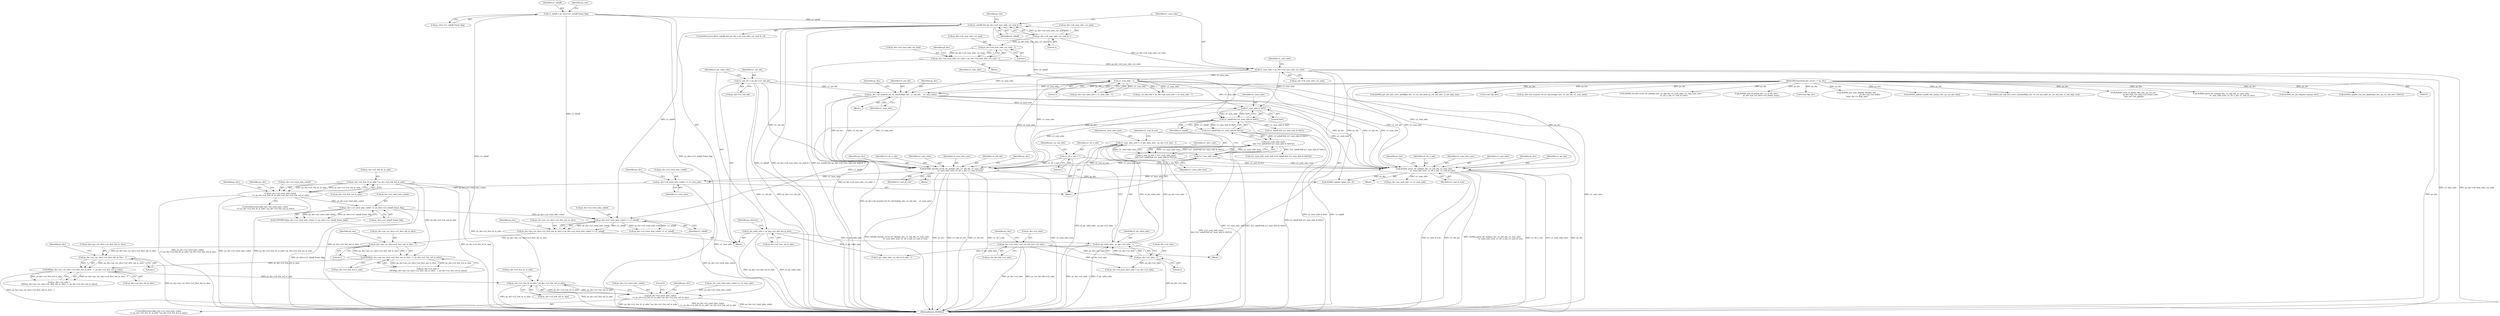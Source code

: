 digraph "0_Android_494561291a503840f385fbcd11d9bc5f4dc502b8_0@pointer" {
"1001435" [label="(Call,ps_dec->u2_frm_ht_in_mbs * ps_dec->u2_frm_wd_in_mbs)"];
"1000771" [label="(Call,ps_dec->u2_frm_ht_in_mbs * ps_dec->u2_frm_wd_in_mbs)"];
"1001029" [label="(Call,DIV(ps_dec->ps_cur_slice->u2_first_mb_in_slice - 1, ps_dec->u2_frm_wd_in_mbs))"];
"1001030" [label="(Call,ps_dec->ps_cur_slice->u2_first_mb_in_slice - 1)"];
"1001015" [label="(Call,ps_dec->ps_cur_slice->u2_first_mb_in_slice - 1)"];
"1000893" [label="(Call,ps_dec->ps_cur_slice->u2_first_mb_in_slice = ps_dec->u2_total_mbs_coded >> u1_mbaff)"];
"1000899" [label="(Call,ps_dec->u2_total_mbs_coded >> u1_mbaff)"];
"1000795" [label="(Call,ps_dec->u2_total_mbs_coded >> ps_slice->u1_mbaff_frame_flag)"];
"1000767" [label="(Call,ps_dec->u2_total_mbs_coded\n >= ps_dec->u2_frm_ht_in_mbs * ps_dec->u2_frm_wd_in_mbs)"];
"1000751" [label="(Call,ps_dec->u2_total_mbs_coded += u1_num_mbs)"];
"1000744" [label="(Call,ih264d_decode_recon_tfr_nmb(ps_dec, u1_mb_idx, u1_num_mbs,\n                            u1_num_mbs_next, u1_tfr_n_mb, u1_end_of_row))"];
"1000683" [label="(Call,ps_dec->pf_mvpred_ref_tfr_nby2mb(ps_dec, u1_mb_idx,    u1_num_mbs))"];
"1000132" [label="(MethodParameterIn,dec_struct_t * ps_dec)"];
"1000143" [label="(Call,u1_mb_idx = ps_dec->u1_mb_idx)"];
"1000588" [label="(Call,u1_num_mbs = ps_dec->u4_num_mbs_cur_nmb)"];
"1000569" [label="(Call,ps_dec->u4_num_mbs_cur_nmb & 1)"];
"1000575" [label="(Call,ps_dec->u4_num_mbs_cur_nmb = ps_dec->u4_num_mbs_cur_nmb - 1)"];
"1000579" [label="(Call,ps_dec->u4_num_mbs_cur_nmb - 1)"];
"1000602" [label="(Call,u1_num_mbs - 1)"];
"1000711" [label="(Call,u1_num_mbs & 0x01)"];
"1000706" [label="(Call,!u1_num_mbs_next)"];
"1000694" [label="(Call,u1_num_mbs_next = i2_pic_wdin_mbs - ps_dec->u2_mbx - 1)"];
"1000696" [label="(Call,i2_pic_wdin_mbs - ps_dec->u2_mbx - 1)"];
"1000152" [label="(Call,i2_pic_wdin_mbs = ps_dec->u2_frm_wd_in_mbs)"];
"1000698" [label="(Call,ps_dec->u2_mbx - 1)"];
"1000637" [label="(Call,ps_dec->u2_mbx = ps_cur_mb_info->u2_mbx)"];
"1000717" [label="(Call,u1_tfr_n_mb = 1)"];
"1000703" [label="(Call,u1_end_of_row = (!u1_num_mbs_next)\n && (!(u1_mbaff && (u1_num_mbs & 0x01))))"];
"1000705" [label="(Call,(!u1_num_mbs_next)\n && (!(u1_mbaff && (u1_num_mbs & 0x01))))"];
"1000708" [label="(Call,!(u1_mbaff && (u1_num_mbs & 0x01)))"];
"1000709" [label="(Call,u1_mbaff && (u1_num_mbs & 0x01))"];
"1000567" [label="(Call,(u1_mbaff) && (ps_dec->u4_num_mbs_cur_nmb & 1))"];
"1000191" [label="(Call,u1_mbaff = ps_slice->u1_mbaff_frame_flag)"];
"1000730" [label="(Call,ih264d_parse_tfr_nmb(ps_dec, u1_mb_idx, u1_num_mbs,\n                            u1_num_mbs_next, u1_tfr_n_mb, u1_end_of_row))"];
"1001014" [label="(Call,MOD(ps_dec->ps_cur_slice->u2_first_mb_in_slice - 1, ps_dec->u2_frm_wd_in_mbs))"];
"1001431" [label="(Call,ps_dec->u2_total_mbs_coded\n >= ps_dec->u2_frm_ht_in_mbs * ps_dec->u2_frm_wd_in_mbs)"];
"1000768" [label="(Call,ps_dec->u2_total_mbs_coded)"];
"1000702" [label="(Literal,1)"];
"1000689" [label="(Identifier,ps_dec)"];
"1000790" [label="(Identifier,ps_dec)"];
"1000694" [label="(Call,u1_num_mbs_next = i2_pic_wdin_mbs - ps_dec->u2_mbx - 1)"];
"1000744" [label="(Call,ih264d_decode_recon_tfr_nmb(ps_dec, u1_mb_idx, u1_num_mbs,\n                            u1_num_mbs_next, u1_tfr_n_mb, u1_end_of_row))"];
"1000598" [label="(Call,ps_dec->ps_nmb_info + u1_num_mbs - 1)"];
"1000734" [label="(Identifier,u1_num_mbs_next)"];
"1000682" [label="(Block,)"];
"1000596" [label="(Call,ps_cur_mb_info = ps_dec->ps_nmb_info + u1_num_mbs - 1)"];
"1001450" [label="(MethodReturn,WORD32)"];
"1000796" [label="(Call,ps_dec->u2_total_mbs_coded)"];
"1001057" [label="(Call,ih264d_update_qp(ps_dec, 0))"];
"1000193" [label="(Call,ps_slice->u1_mbaff_frame_flag)"];
"1000894" [label="(Call,ps_dec->ps_cur_slice->u2_first_mb_in_slice)"];
"1001267" [label="(Call,i2_pic_wdin_mbs - ps_dec->u2_mbx - 1)"];
"1000710" [label="(Identifier,u1_mbaff)"];
"1000707" [label="(Identifier,u1_num_mbs_next)"];
"1001155" [label="(Call,ih264d_get_mb_info_cavlc_mbaff(ps_dec, i2_cur_mb_addr, ps_cur_mb_info, i2_mb_skip_run))"];
"1000567" [label="(Call,(u1_mbaff) && (ps_dec->u4_num_mbs_cur_nmb & 1))"];
"1000713" [label="(Literal,0x01)"];
"1001036" [label="(Literal,1)"];
"1000893" [label="(Call,ps_dec->ps_cur_slice->u2_first_mb_in_slice = ps_dec->u2_total_mbs_coded >> u1_mbaff)"];
"1000751" [label="(Call,ps_dec->u2_total_mbs_coded += u1_num_mbs)"];
"1000602" [label="(Call,u1_num_mbs - 1)"];
"1000486" [label="(Call,(void *)ps_dec)"];
"1000697" [label="(Identifier,i2_pic_wdin_mbs)"];
"1000589" [label="(Identifier,u1_num_mbs)"];
"1001037" [label="(Call,ps_dec->u2_frm_wd_in_mbs)"];
"1000793" [label="(Call,(UWORD32)(ps_dec->u2_total_mbs_coded >> ps_slice->u1_mbaff_frame_flag))"];
"1000573" [label="(Literal,1)"];
"1000706" [label="(Call,!u1_num_mbs_next)"];
"1000138" [label="(Block,)"];
"1000733" [label="(Identifier,u1_num_mbs)"];
"1000570" [label="(Call,ps_dec->u4_num_mbs_cur_nmb)"];
"1000565" [label="(Block,)"];
"1000712" [label="(Identifier,u1_num_mbs)"];
"1000718" [label="(Identifier,u1_tfr_n_mb)"];
"1000699" [label="(Call,ps_dec->u2_mbx)"];
"1000637" [label="(Call,ps_dec->u2_mbx = ps_cur_mb_info->u2_mbx)"];
"1000583" [label="(Literal,1)"];
"1000569" [label="(Call,ps_dec->u4_num_mbs_cur_nmb & 1)"];
"1000575" [label="(Call,ps_dec->u4_num_mbs_cur_nmb = ps_dec->u4_num_mbs_cur_nmb - 1)"];
"1000686" [label="(Identifier,u1_num_mbs)"];
"1000731" [label="(Identifier,ps_dec)"];
"1001015" [label="(Call,ps_dec->ps_cur_slice->u2_first_mb_in_slice - 1)"];
"1000750" [label="(Identifier,u1_end_of_row)"];
"1000698" [label="(Call,ps_dec->u2_mbx - 1)"];
"1001280" [label="(Call,u1_mbaff && (u1_num_mbs & 0x01))"];
"1000683" [label="(Call,ps_dec->pf_mvpred_ref_tfr_nby2mb(ps_dec, u1_mb_idx,    u1_num_mbs))"];
"1000161" [label="(Identifier,ps_bitstrm)"];
"1001030" [label="(Call,ps_dec->ps_cur_slice->u2_first_mb_in_slice - 1)"];
"1000899" [label="(Call,ps_dec->u2_total_mbs_coded >> u1_mbaff)"];
"1000590" [label="(Call,ps_dec->u4_num_mbs_cur_nmb)"];
"1001014" [label="(Call,MOD(ps_dec->ps_cur_slice->u2_first_mb_in_slice - 1, ps_dec->u2_frm_wd_in_mbs))"];
"1001313" [label="(Call,ps_dec->pf_mvpred_ref_tfr_nby2mb(ps_dec, u1_mb_idx, u1_num_mbs))"];
"1000586" [label="(Identifier,ps_dec)"];
"1000743" [label="(Block,)"];
"1001025" [label="(Call,ps_dec->u2_mby =\n (DIV(ps_dec->ps_cur_slice->u2_first_mb_in_slice - 1, ps_dec->u2_frm_wd_in_mbs)))"];
"1000704" [label="(Identifier,u1_end_of_row)"];
"1000191" [label="(Call,u1_mbaff = ps_slice->u1_mbaff_frame_flag)"];
"1000767" [label="(Call,ps_dec->u2_total_mbs_coded\n >= ps_dec->u2_frm_ht_in_mbs * ps_dec->u2_frm_wd_in_mbs)"];
"1000574" [label="(Block,)"];
"1001010" [label="(Call,ps_dec->u2_mbx =\n (MOD(ps_dec->ps_cur_slice->u2_first_mb_in_slice - 1, ps_dec->u2_frm_wd_in_mbs)))"];
"1001435" [label="(Call,ps_dec->u2_frm_ht_in_mbs * ps_dec->u2_frm_wd_in_mbs)"];
"1000646" [label="(Identifier,ps_dec)"];
"1000577" [label="(Identifier,ps_dec)"];
"1000781" [label="(Identifier,ps_dec)"];
"1000192" [label="(Identifier,u1_mbaff)"];
"1000771" [label="(Call,ps_dec->u2_frm_ht_in_mbs * ps_dec->u2_frm_wd_in_mbs)"];
"1000737" [label="(Call,ps_dec->ps_nmb_info += u1_num_mbs)"];
"1000900" [label="(Call,ps_dec->u2_total_mbs_coded)"];
"1000603" [label="(Identifier,u1_num_mbs)"];
"1000202" [label="(Identifier,ps_dec)"];
"1001351" [label="(Call,ih264d_decode_recon_tfr_nmb(ps_dec, u1_mb_idx, u1_num_mbs, u1_num_mbs_next,\n                                            u1_tfr_n_mb, u1_end_of_row))"];
"1000153" [label="(Identifier,i2_pic_wdin_mbs)"];
"1000722" [label="(Identifier,ps_cur_mb_info)"];
"1000594" [label="(Identifier,u1_num_mbs)"];
"1001358" [label="(Call,ps_dec->u2_total_mbs_coded += u1_num_mbs)"];
"1000249" [label="(Call,ih264d_end_of_pic(ps_dec, u1_is_idr_slice,\n                ps_dec->ps_cur_slice->u2_frame_num))"];
"1000719" [label="(Literal,1)"];
"1001016" [label="(Call,ps_dec->ps_cur_slice->u2_first_mb_in_slice)"];
"1000772" [label="(Call,ps_dec->u2_frm_ht_in_mbs)"];
"1000696" [label="(Call,i2_pic_wdin_mbs - ps_dec->u2_mbx - 1)"];
"1000154" [label="(Call,ps_dec->u2_frm_wd_in_mbs)"];
"1000736" [label="(Identifier,u1_end_of_row)"];
"1000685" [label="(Identifier,u1_mb_idx)"];
"1000747" [label="(Identifier,u1_num_mbs)"];
"1000695" [label="(Identifier,u1_num_mbs_next)"];
"1000752" [label="(Call,ps_dec->u2_total_mbs_coded)"];
"1000715" [label="(Identifier,u1_slice_end)"];
"1000530" [label="(Call,(void *)ps_dec)"];
"1000705" [label="(Call,(!u1_num_mbs_next)\n && (!(u1_mbaff && (u1_num_mbs & 0x01))))"];
"1000143" [label="(Call,u1_mb_idx = ps_dec->u1_mb_idx)"];
"1001023" [label="(Identifier,ps_dec)"];
"1001038" [label="(Identifier,ps_dec)"];
"1000703" [label="(Call,u1_end_of_row = (!u1_num_mbs_next)\n && (!(u1_mbaff && (u1_num_mbs & 0x01))))"];
"1000732" [label="(Identifier,u1_mb_idx)"];
"1000730" [label="(Call,ih264d_parse_tfr_nmb(ps_dec, u1_mb_idx, u1_num_mbs,\n                            u1_num_mbs_next, u1_tfr_n_mb, u1_end_of_row))"];
"1001432" [label="(Call,ps_dec->u2_total_mbs_coded)"];
"1000755" [label="(Identifier,u1_num_mbs)"];
"1000431" [label="(Call,ih264d_get_next_display_field(ps_dec,\n                                              ps_dec->ps_out_buffer,\n &(ps_dec->s_disp_op)))"];
"1000748" [label="(Identifier,u1_num_mbs_next)"];
"1000641" [label="(Call,ps_cur_mb_info->u2_mbx)"];
"1000566" [label="(ControlStructure,if((u1_mbaff) && (ps_dec->u4_num_mbs_cur_nmb & 1)))"];
"1001254" [label="(Call,ih264d_update_mbaff_left_nnz(ps_dec, ps_cur_mb_info))"];
"1001029" [label="(Call,DIV(ps_dec->ps_cur_slice->u2_first_mb_in_slice - 1, ps_dec->u2_frm_wd_in_mbs))"];
"1000739" [label="(Identifier,ps_dec)"];
"1000799" [label="(Call,ps_slice->u1_mbaff_frame_flag)"];
"1001161" [label="(Call,ih264d_get_mb_info_cavlc_nonmbaff(ps_dec, i2_cur_mb_addr, ps_cur_mb_info, i2_mb_skip_run))"];
"1001276" [label="(Call,(!u1_num_mbs_next) && (!(u1_mbaff && (u1_num_mbs & 0x01))))"];
"1000152" [label="(Call,i2_pic_wdin_mbs = ps_dec->u2_frm_wd_in_mbs)"];
"1001436" [label="(Call,ps_dec->u2_frm_ht_in_mbs)"];
"1001031" [label="(Call,ps_dec->ps_cur_slice->u2_first_mb_in_slice)"];
"1000746" [label="(Identifier,u1_mb_idx)"];
"1000717" [label="(Call,u1_tfr_n_mb = 1)"];
"1000753" [label="(Identifier,ps_dec)"];
"1000711" [label="(Call,u1_num_mbs & 0x01)"];
"1001022" [label="(Call,ps_dec->u2_frm_wd_in_mbs)"];
"1000684" [label="(Identifier,ps_dec)"];
"1000708" [label="(Call,!(u1_mbaff && (u1_num_mbs & 0x01)))"];
"1000638" [label="(Call,ps_dec->u2_mbx)"];
"1001021" [label="(Literal,1)"];
"1001431" [label="(Call,ps_dec->u2_total_mbs_coded\n >= ps_dec->u2_frm_ht_in_mbs * ps_dec->u2_frm_wd_in_mbs)"];
"1000392" [label="(Call,ih264d_start_of_pic(ps_dec, poc, ps_cur_poc,\n                        ps_dec->ps_cur_slice->u2_frame_num,\n &ps_dec->ps_pps[j]))"];
"1001337" [label="(Call,ih264d_parse_tfr_nmb(ps_dec, u1_mb_idx, u1_num_mbs,\n                                     u1_num_mbs_next, u1_tfr_n_mb, u1_end_of_row))"];
"1000709" [label="(Call,u1_mbaff && (u1_num_mbs & 0x01))"];
"1000576" [label="(Call,ps_dec->u4_num_mbs_cur_nmb)"];
"1000907" [label="(Identifier,ps_dec)"];
"1000653" [label="(Block,)"];
"1000145" [label="(Call,ps_dec->u1_mb_idx)"];
"1000758" [label="(Identifier,ps_dec)"];
"1000803" [label="(Call,ps_dec->i2_prev_slice_mbx = ps_dec->u2_mbx)"];
"1000745" [label="(Identifier,ps_dec)"];
"1000132" [label="(MethodParameterIn,dec_struct_t * ps_dec)"];
"1000144" [label="(Identifier,u1_mb_idx)"];
"1000568" [label="(Identifier,u1_mbaff)"];
"1000795" [label="(Call,ps_dec->u2_total_mbs_coded >> ps_slice->u1_mbaff_frame_flag)"];
"1001439" [label="(Call,ps_dec->u2_frm_wd_in_mbs)"];
"1000729" [label="(Block,)"];
"1000579" [label="(Call,ps_dec->u4_num_mbs_cur_nmb - 1)"];
"1000207" [label="(Call,ih264d_err_pic_dispbuf_mgr(ps_dec))"];
"1000580" [label="(Call,ps_dec->u4_num_mbs_cur_nmb)"];
"1001430" [label="(ControlStructure,if(ps_dec->u2_total_mbs_coded\n >= ps_dec->u2_frm_ht_in_mbs * ps_dec->u2_frm_wd_in_mbs))"];
"1000903" [label="(Identifier,u1_mbaff)"];
"1000749" [label="(Identifier,u1_tfr_n_mb)"];
"1000735" [label="(Identifier,u1_tfr_n_mb)"];
"1001449" [label="(Literal,0)"];
"1000588" [label="(Call,u1_num_mbs = ps_dec->u4_num_mbs_cur_nmb)"];
"1001445" [label="(Identifier,ps_dec)"];
"1000604" [label="(Literal,1)"];
"1000939" [label="(Call,ps_dec->u2_total_mbs_coded >> u1_mbaff)"];
"1000775" [label="(Call,ps_dec->u2_frm_wd_in_mbs)"];
"1000766" [label="(ControlStructure,if(ps_dec->u2_total_mbs_coded\n >= ps_dec->u2_frm_ht_in_mbs * ps_dec->u2_frm_wd_in_mbs))"];
"1001226" [label="(Call,ih264d_update_nnz_for_skipmb(ps_dec, ps_cur_mb_info, CAVLC))"];
"1001435" -> "1001431"  [label="AST: "];
"1001435" -> "1001439"  [label="CFG: "];
"1001436" -> "1001435"  [label="AST: "];
"1001439" -> "1001435"  [label="AST: "];
"1001431" -> "1001435"  [label="CFG: "];
"1001435" -> "1001450"  [label="DDG: ps_dec->u2_frm_wd_in_mbs"];
"1001435" -> "1001450"  [label="DDG: ps_dec->u2_frm_ht_in_mbs"];
"1001435" -> "1001431"  [label="DDG: ps_dec->u2_frm_ht_in_mbs"];
"1001435" -> "1001431"  [label="DDG: ps_dec->u2_frm_wd_in_mbs"];
"1000771" -> "1001435"  [label="DDG: ps_dec->u2_frm_ht_in_mbs"];
"1001029" -> "1001435"  [label="DDG: ps_dec->u2_frm_wd_in_mbs"];
"1000771" -> "1000767"  [label="AST: "];
"1000771" -> "1000775"  [label="CFG: "];
"1000772" -> "1000771"  [label="AST: "];
"1000775" -> "1000771"  [label="AST: "];
"1000767" -> "1000771"  [label="CFG: "];
"1000771" -> "1001450"  [label="DDG: ps_dec->u2_frm_ht_in_mbs"];
"1000771" -> "1001450"  [label="DDG: ps_dec->u2_frm_wd_in_mbs"];
"1000771" -> "1000767"  [label="DDG: ps_dec->u2_frm_ht_in_mbs"];
"1000771" -> "1000767"  [label="DDG: ps_dec->u2_frm_wd_in_mbs"];
"1000771" -> "1001014"  [label="DDG: ps_dec->u2_frm_wd_in_mbs"];
"1001029" -> "1001025"  [label="AST: "];
"1001029" -> "1001037"  [label="CFG: "];
"1001030" -> "1001029"  [label="AST: "];
"1001037" -> "1001029"  [label="AST: "];
"1001025" -> "1001029"  [label="CFG: "];
"1001029" -> "1001450"  [label="DDG: ps_dec->ps_cur_slice->u2_first_mb_in_slice - 1"];
"1001029" -> "1001025"  [label="DDG: ps_dec->ps_cur_slice->u2_first_mb_in_slice - 1"];
"1001029" -> "1001025"  [label="DDG: ps_dec->u2_frm_wd_in_mbs"];
"1001030" -> "1001029"  [label="DDG: ps_dec->ps_cur_slice->u2_first_mb_in_slice"];
"1001030" -> "1001029"  [label="DDG: 1"];
"1001014" -> "1001029"  [label="DDG: ps_dec->u2_frm_wd_in_mbs"];
"1001030" -> "1001036"  [label="CFG: "];
"1001031" -> "1001030"  [label="AST: "];
"1001036" -> "1001030"  [label="AST: "];
"1001038" -> "1001030"  [label="CFG: "];
"1001030" -> "1001450"  [label="DDG: ps_dec->ps_cur_slice->u2_first_mb_in_slice"];
"1001015" -> "1001030"  [label="DDG: ps_dec->ps_cur_slice->u2_first_mb_in_slice"];
"1001015" -> "1001014"  [label="AST: "];
"1001015" -> "1001021"  [label="CFG: "];
"1001016" -> "1001015"  [label="AST: "];
"1001021" -> "1001015"  [label="AST: "];
"1001023" -> "1001015"  [label="CFG: "];
"1001015" -> "1001014"  [label="DDG: ps_dec->ps_cur_slice->u2_first_mb_in_slice"];
"1001015" -> "1001014"  [label="DDG: 1"];
"1000893" -> "1001015"  [label="DDG: ps_dec->ps_cur_slice->u2_first_mb_in_slice"];
"1000893" -> "1000138"  [label="AST: "];
"1000893" -> "1000899"  [label="CFG: "];
"1000894" -> "1000893"  [label="AST: "];
"1000899" -> "1000893"  [label="AST: "];
"1000907" -> "1000893"  [label="CFG: "];
"1000899" -> "1000893"  [label="DDG: ps_dec->u2_total_mbs_coded"];
"1000899" -> "1000893"  [label="DDG: u1_mbaff"];
"1000899" -> "1000903"  [label="CFG: "];
"1000900" -> "1000899"  [label="AST: "];
"1000903" -> "1000899"  [label="AST: "];
"1000795" -> "1000899"  [label="DDG: ps_dec->u2_total_mbs_coded"];
"1000567" -> "1000899"  [label="DDG: u1_mbaff"];
"1000709" -> "1000899"  [label="DDG: u1_mbaff"];
"1000191" -> "1000899"  [label="DDG: u1_mbaff"];
"1000899" -> "1000939"  [label="DDG: ps_dec->u2_total_mbs_coded"];
"1000899" -> "1000939"  [label="DDG: u1_mbaff"];
"1000795" -> "1000793"  [label="AST: "];
"1000795" -> "1000799"  [label="CFG: "];
"1000796" -> "1000795"  [label="AST: "];
"1000799" -> "1000795"  [label="AST: "];
"1000793" -> "1000795"  [label="CFG: "];
"1000795" -> "1001450"  [label="DDG: ps_slice->u1_mbaff_frame_flag"];
"1000795" -> "1000793"  [label="DDG: ps_dec->u2_total_mbs_coded"];
"1000795" -> "1000793"  [label="DDG: ps_slice->u1_mbaff_frame_flag"];
"1000767" -> "1000795"  [label="DDG: ps_dec->u2_total_mbs_coded"];
"1000767" -> "1000766"  [label="AST: "];
"1000768" -> "1000767"  [label="AST: "];
"1000781" -> "1000767"  [label="CFG: "];
"1000790" -> "1000767"  [label="CFG: "];
"1000767" -> "1001450"  [label="DDG: ps_dec->u2_total_mbs_coded\n >= ps_dec->u2_frm_ht_in_mbs * ps_dec->u2_frm_wd_in_mbs"];
"1000767" -> "1001450"  [label="DDG: ps_dec->u2_total_mbs_coded"];
"1000767" -> "1001450"  [label="DDG: ps_dec->u2_frm_ht_in_mbs * ps_dec->u2_frm_wd_in_mbs"];
"1000751" -> "1000767"  [label="DDG: ps_dec->u2_total_mbs_coded"];
"1000751" -> "1000653"  [label="AST: "];
"1000751" -> "1000755"  [label="CFG: "];
"1000752" -> "1000751"  [label="AST: "];
"1000755" -> "1000751"  [label="AST: "];
"1000758" -> "1000751"  [label="CFG: "];
"1000751" -> "1001450"  [label="DDG: u1_num_mbs"];
"1000744" -> "1000751"  [label="DDG: u1_num_mbs"];
"1000730" -> "1000751"  [label="DDG: u1_num_mbs"];
"1000744" -> "1000743"  [label="AST: "];
"1000744" -> "1000750"  [label="CFG: "];
"1000745" -> "1000744"  [label="AST: "];
"1000746" -> "1000744"  [label="AST: "];
"1000747" -> "1000744"  [label="AST: "];
"1000748" -> "1000744"  [label="AST: "];
"1000749" -> "1000744"  [label="AST: "];
"1000750" -> "1000744"  [label="AST: "];
"1000753" -> "1000744"  [label="CFG: "];
"1000744" -> "1001450"  [label="DDG: u1_num_mbs_next"];
"1000744" -> "1001450"  [label="DDG: ih264d_decode_recon_tfr_nmb(ps_dec, u1_mb_idx, u1_num_mbs,\n                            u1_num_mbs_next, u1_tfr_n_mb, u1_end_of_row)"];
"1000744" -> "1001450"  [label="DDG: ps_dec"];
"1000744" -> "1001450"  [label="DDG: u1_end_of_row"];
"1000744" -> "1001450"  [label="DDG: u1_mb_idx"];
"1000744" -> "1001450"  [label="DDG: u1_tfr_n_mb"];
"1000683" -> "1000744"  [label="DDG: ps_dec"];
"1000683" -> "1000744"  [label="DDG: u1_mb_idx"];
"1000683" -> "1000744"  [label="DDG: u1_num_mbs"];
"1000132" -> "1000744"  [label="DDG: ps_dec"];
"1000143" -> "1000744"  [label="DDG: u1_mb_idx"];
"1000588" -> "1000744"  [label="DDG: u1_num_mbs"];
"1000711" -> "1000744"  [label="DDG: u1_num_mbs"];
"1000602" -> "1000744"  [label="DDG: u1_num_mbs"];
"1000706" -> "1000744"  [label="DDG: u1_num_mbs_next"];
"1000717" -> "1000744"  [label="DDG: u1_tfr_n_mb"];
"1000703" -> "1000744"  [label="DDG: u1_end_of_row"];
"1000744" -> "1001057"  [label="DDG: ps_dec"];
"1000683" -> "1000682"  [label="AST: "];
"1000683" -> "1000686"  [label="CFG: "];
"1000684" -> "1000683"  [label="AST: "];
"1000685" -> "1000683"  [label="AST: "];
"1000686" -> "1000683"  [label="AST: "];
"1000689" -> "1000683"  [label="CFG: "];
"1000683" -> "1001450"  [label="DDG: ps_dec->pf_mvpred_ref_tfr_nby2mb(ps_dec, u1_mb_idx,    u1_num_mbs)"];
"1000132" -> "1000683"  [label="DDG: ps_dec"];
"1000143" -> "1000683"  [label="DDG: u1_mb_idx"];
"1000588" -> "1000683"  [label="DDG: u1_num_mbs"];
"1000602" -> "1000683"  [label="DDG: u1_num_mbs"];
"1000683" -> "1000711"  [label="DDG: u1_num_mbs"];
"1000683" -> "1000730"  [label="DDG: ps_dec"];
"1000683" -> "1000730"  [label="DDG: u1_mb_idx"];
"1000683" -> "1000730"  [label="DDG: u1_num_mbs"];
"1000132" -> "1000131"  [label="AST: "];
"1000132" -> "1001450"  [label="DDG: ps_dec"];
"1000132" -> "1000207"  [label="DDG: ps_dec"];
"1000132" -> "1000249"  [label="DDG: ps_dec"];
"1000132" -> "1000392"  [label="DDG: ps_dec"];
"1000132" -> "1000431"  [label="DDG: ps_dec"];
"1000132" -> "1000486"  [label="DDG: ps_dec"];
"1000132" -> "1000530"  [label="DDG: ps_dec"];
"1000132" -> "1000730"  [label="DDG: ps_dec"];
"1000132" -> "1001057"  [label="DDG: ps_dec"];
"1000132" -> "1001155"  [label="DDG: ps_dec"];
"1000132" -> "1001161"  [label="DDG: ps_dec"];
"1000132" -> "1001226"  [label="DDG: ps_dec"];
"1000132" -> "1001254"  [label="DDG: ps_dec"];
"1000132" -> "1001313"  [label="DDG: ps_dec"];
"1000132" -> "1001337"  [label="DDG: ps_dec"];
"1000132" -> "1001351"  [label="DDG: ps_dec"];
"1000143" -> "1000138"  [label="AST: "];
"1000143" -> "1000145"  [label="CFG: "];
"1000144" -> "1000143"  [label="AST: "];
"1000145" -> "1000143"  [label="AST: "];
"1000153" -> "1000143"  [label="CFG: "];
"1000143" -> "1001450"  [label="DDG: u1_mb_idx"];
"1000143" -> "1001450"  [label="DDG: ps_dec->u1_mb_idx"];
"1000143" -> "1000730"  [label="DDG: u1_mb_idx"];
"1000588" -> "1000565"  [label="AST: "];
"1000588" -> "1000590"  [label="CFG: "];
"1000589" -> "1000588"  [label="AST: "];
"1000590" -> "1000588"  [label="AST: "];
"1000594" -> "1000588"  [label="CFG: "];
"1000588" -> "1001450"  [label="DDG: u1_num_mbs"];
"1000588" -> "1001450"  [label="DDG: ps_dec->u4_num_mbs_cur_nmb"];
"1000569" -> "1000588"  [label="DDG: ps_dec->u4_num_mbs_cur_nmb"];
"1000575" -> "1000588"  [label="DDG: ps_dec->u4_num_mbs_cur_nmb"];
"1000588" -> "1000602"  [label="DDG: u1_num_mbs"];
"1000588" -> "1000711"  [label="DDG: u1_num_mbs"];
"1000588" -> "1000730"  [label="DDG: u1_num_mbs"];
"1000569" -> "1000567"  [label="AST: "];
"1000569" -> "1000573"  [label="CFG: "];
"1000570" -> "1000569"  [label="AST: "];
"1000573" -> "1000569"  [label="AST: "];
"1000567" -> "1000569"  [label="CFG: "];
"1000569" -> "1000567"  [label="DDG: ps_dec->u4_num_mbs_cur_nmb"];
"1000569" -> "1000567"  [label="DDG: 1"];
"1000569" -> "1000579"  [label="DDG: ps_dec->u4_num_mbs_cur_nmb"];
"1000575" -> "1000574"  [label="AST: "];
"1000575" -> "1000579"  [label="CFG: "];
"1000576" -> "1000575"  [label="AST: "];
"1000579" -> "1000575"  [label="AST: "];
"1000586" -> "1000575"  [label="CFG: "];
"1000575" -> "1001450"  [label="DDG: ps_dec->u4_num_mbs_cur_nmb - 1"];
"1000579" -> "1000575"  [label="DDG: ps_dec->u4_num_mbs_cur_nmb"];
"1000579" -> "1000575"  [label="DDG: 1"];
"1000579" -> "1000583"  [label="CFG: "];
"1000580" -> "1000579"  [label="AST: "];
"1000583" -> "1000579"  [label="AST: "];
"1000602" -> "1000598"  [label="AST: "];
"1000602" -> "1000604"  [label="CFG: "];
"1000603" -> "1000602"  [label="AST: "];
"1000604" -> "1000602"  [label="AST: "];
"1000598" -> "1000602"  [label="CFG: "];
"1000602" -> "1001450"  [label="DDG: u1_num_mbs"];
"1000602" -> "1000596"  [label="DDG: u1_num_mbs"];
"1000602" -> "1000596"  [label="DDG: 1"];
"1000602" -> "1000598"  [label="DDG: u1_num_mbs"];
"1000602" -> "1000598"  [label="DDG: 1"];
"1000602" -> "1000711"  [label="DDG: u1_num_mbs"];
"1000602" -> "1000730"  [label="DDG: u1_num_mbs"];
"1000711" -> "1000709"  [label="AST: "];
"1000711" -> "1000713"  [label="CFG: "];
"1000712" -> "1000711"  [label="AST: "];
"1000713" -> "1000711"  [label="AST: "];
"1000709" -> "1000711"  [label="CFG: "];
"1000711" -> "1000709"  [label="DDG: u1_num_mbs"];
"1000711" -> "1000709"  [label="DDG: 0x01"];
"1000711" -> "1000730"  [label="DDG: u1_num_mbs"];
"1000706" -> "1000705"  [label="AST: "];
"1000706" -> "1000707"  [label="CFG: "];
"1000707" -> "1000706"  [label="AST: "];
"1000710" -> "1000706"  [label="CFG: "];
"1000705" -> "1000706"  [label="CFG: "];
"1000706" -> "1000705"  [label="DDG: u1_num_mbs_next"];
"1000694" -> "1000706"  [label="DDG: u1_num_mbs_next"];
"1000706" -> "1000730"  [label="DDG: u1_num_mbs_next"];
"1000694" -> "1000653"  [label="AST: "];
"1000694" -> "1000696"  [label="CFG: "];
"1000695" -> "1000694"  [label="AST: "];
"1000696" -> "1000694"  [label="AST: "];
"1000704" -> "1000694"  [label="CFG: "];
"1000694" -> "1001450"  [label="DDG: i2_pic_wdin_mbs - ps_dec->u2_mbx - 1"];
"1000696" -> "1000694"  [label="DDG: i2_pic_wdin_mbs"];
"1000696" -> "1000694"  [label="DDG: ps_dec->u2_mbx - 1"];
"1000696" -> "1000698"  [label="CFG: "];
"1000697" -> "1000696"  [label="AST: "];
"1000698" -> "1000696"  [label="AST: "];
"1000696" -> "1001450"  [label="DDG: i2_pic_wdin_mbs"];
"1000696" -> "1001450"  [label="DDG: ps_dec->u2_mbx - 1"];
"1000152" -> "1000696"  [label="DDG: i2_pic_wdin_mbs"];
"1000698" -> "1000696"  [label="DDG: ps_dec->u2_mbx"];
"1000698" -> "1000696"  [label="DDG: 1"];
"1000696" -> "1001267"  [label="DDG: i2_pic_wdin_mbs"];
"1000152" -> "1000138"  [label="AST: "];
"1000152" -> "1000154"  [label="CFG: "];
"1000153" -> "1000152"  [label="AST: "];
"1000154" -> "1000152"  [label="AST: "];
"1000161" -> "1000152"  [label="CFG: "];
"1000152" -> "1001450"  [label="DDG: i2_pic_wdin_mbs"];
"1000152" -> "1001450"  [label="DDG: ps_dec->u2_frm_wd_in_mbs"];
"1000152" -> "1001267"  [label="DDG: i2_pic_wdin_mbs"];
"1000698" -> "1000702"  [label="CFG: "];
"1000699" -> "1000698"  [label="AST: "];
"1000702" -> "1000698"  [label="AST: "];
"1000698" -> "1001450"  [label="DDG: ps_dec->u2_mbx"];
"1000637" -> "1000698"  [label="DDG: ps_dec->u2_mbx"];
"1000698" -> "1000803"  [label="DDG: ps_dec->u2_mbx"];
"1000637" -> "1000565"  [label="AST: "];
"1000637" -> "1000641"  [label="CFG: "];
"1000638" -> "1000637"  [label="AST: "];
"1000641" -> "1000637"  [label="AST: "];
"1000646" -> "1000637"  [label="CFG: "];
"1000637" -> "1001450"  [label="DDG: ps_dec->u2_mbx"];
"1000637" -> "1001450"  [label="DDG: ps_cur_mb_info->u2_mbx"];
"1000637" -> "1000803"  [label="DDG: ps_dec->u2_mbx"];
"1000717" -> "1000653"  [label="AST: "];
"1000717" -> "1000719"  [label="CFG: "];
"1000718" -> "1000717"  [label="AST: "];
"1000719" -> "1000717"  [label="AST: "];
"1000722" -> "1000717"  [label="CFG: "];
"1000717" -> "1000730"  [label="DDG: u1_tfr_n_mb"];
"1000703" -> "1000653"  [label="AST: "];
"1000703" -> "1000705"  [label="CFG: "];
"1000704" -> "1000703"  [label="AST: "];
"1000705" -> "1000703"  [label="AST: "];
"1000715" -> "1000703"  [label="CFG: "];
"1000703" -> "1001450"  [label="DDG: (!u1_num_mbs_next)\n && (!(u1_mbaff && (u1_num_mbs & 0x01)))"];
"1000705" -> "1000703"  [label="DDG: !u1_num_mbs_next"];
"1000705" -> "1000703"  [label="DDG: !(u1_mbaff && (u1_num_mbs & 0x01))"];
"1000703" -> "1000730"  [label="DDG: u1_end_of_row"];
"1000705" -> "1000708"  [label="CFG: "];
"1000708" -> "1000705"  [label="AST: "];
"1000705" -> "1001450"  [label="DDG: !(u1_mbaff && (u1_num_mbs & 0x01))"];
"1000705" -> "1001450"  [label="DDG: !u1_num_mbs_next"];
"1000708" -> "1000705"  [label="DDG: u1_mbaff && (u1_num_mbs & 0x01)"];
"1000705" -> "1001276"  [label="DDG: !(u1_mbaff && (u1_num_mbs & 0x01))"];
"1000708" -> "1000709"  [label="CFG: "];
"1000709" -> "1000708"  [label="AST: "];
"1000708" -> "1001450"  [label="DDG: u1_mbaff && (u1_num_mbs & 0x01)"];
"1000709" -> "1000708"  [label="DDG: u1_mbaff"];
"1000709" -> "1000708"  [label="DDG: u1_num_mbs & 0x01"];
"1000709" -> "1000710"  [label="CFG: "];
"1000710" -> "1000709"  [label="AST: "];
"1000709" -> "1001450"  [label="DDG: u1_num_mbs & 0x01"];
"1000709" -> "1001450"  [label="DDG: u1_mbaff"];
"1000567" -> "1000709"  [label="DDG: u1_mbaff"];
"1000709" -> "1001280"  [label="DDG: u1_num_mbs & 0x01"];
"1000567" -> "1000566"  [label="AST: "];
"1000567" -> "1000568"  [label="CFG: "];
"1000568" -> "1000567"  [label="AST: "];
"1000577" -> "1000567"  [label="CFG: "];
"1000589" -> "1000567"  [label="CFG: "];
"1000567" -> "1001450"  [label="DDG: u1_mbaff"];
"1000567" -> "1001450"  [label="DDG: ps_dec->u4_num_mbs_cur_nmb & 1"];
"1000567" -> "1001450"  [label="DDG: (u1_mbaff) && (ps_dec->u4_num_mbs_cur_nmb & 1)"];
"1000191" -> "1000567"  [label="DDG: u1_mbaff"];
"1000191" -> "1000138"  [label="AST: "];
"1000191" -> "1000193"  [label="CFG: "];
"1000192" -> "1000191"  [label="AST: "];
"1000193" -> "1000191"  [label="AST: "];
"1000202" -> "1000191"  [label="CFG: "];
"1000191" -> "1001450"  [label="DDG: ps_slice->u1_mbaff_frame_flag"];
"1000191" -> "1001450"  [label="DDG: u1_mbaff"];
"1000730" -> "1000729"  [label="AST: "];
"1000730" -> "1000736"  [label="CFG: "];
"1000731" -> "1000730"  [label="AST: "];
"1000732" -> "1000730"  [label="AST: "];
"1000733" -> "1000730"  [label="AST: "];
"1000734" -> "1000730"  [label="AST: "];
"1000735" -> "1000730"  [label="AST: "];
"1000736" -> "1000730"  [label="AST: "];
"1000739" -> "1000730"  [label="CFG: "];
"1000730" -> "1001450"  [label="DDG: ih264d_parse_tfr_nmb(ps_dec, u1_mb_idx, u1_num_mbs,\n                            u1_num_mbs_next, u1_tfr_n_mb, u1_end_of_row)"];
"1000730" -> "1001450"  [label="DDG: u1_tfr_n_mb"];
"1000730" -> "1001450"  [label="DDG: u1_num_mbs_next"];
"1000730" -> "1001450"  [label="DDG: ps_dec"];
"1000730" -> "1001450"  [label="DDG: u1_end_of_row"];
"1000730" -> "1001450"  [label="DDG: u1_mb_idx"];
"1000730" -> "1000737"  [label="DDG: u1_num_mbs"];
"1000730" -> "1001057"  [label="DDG: ps_dec"];
"1001014" -> "1001010"  [label="AST: "];
"1001014" -> "1001022"  [label="CFG: "];
"1001022" -> "1001014"  [label="AST: "];
"1001010" -> "1001014"  [label="CFG: "];
"1001014" -> "1001010"  [label="DDG: ps_dec->ps_cur_slice->u2_first_mb_in_slice - 1"];
"1001014" -> "1001010"  [label="DDG: ps_dec->u2_frm_wd_in_mbs"];
"1001431" -> "1001430"  [label="AST: "];
"1001432" -> "1001431"  [label="AST: "];
"1001445" -> "1001431"  [label="CFG: "];
"1001449" -> "1001431"  [label="CFG: "];
"1001431" -> "1001450"  [label="DDG: ps_dec->u2_total_mbs_coded"];
"1001431" -> "1001450"  [label="DDG: ps_dec->u2_frm_ht_in_mbs * ps_dec->u2_frm_wd_in_mbs"];
"1001431" -> "1001450"  [label="DDG: ps_dec->u2_total_mbs_coded\n >= ps_dec->u2_frm_ht_in_mbs * ps_dec->u2_frm_wd_in_mbs"];
"1001358" -> "1001431"  [label="DDG: ps_dec->u2_total_mbs_coded"];
"1000939" -> "1001431"  [label="DDG: ps_dec->u2_total_mbs_coded"];
}
